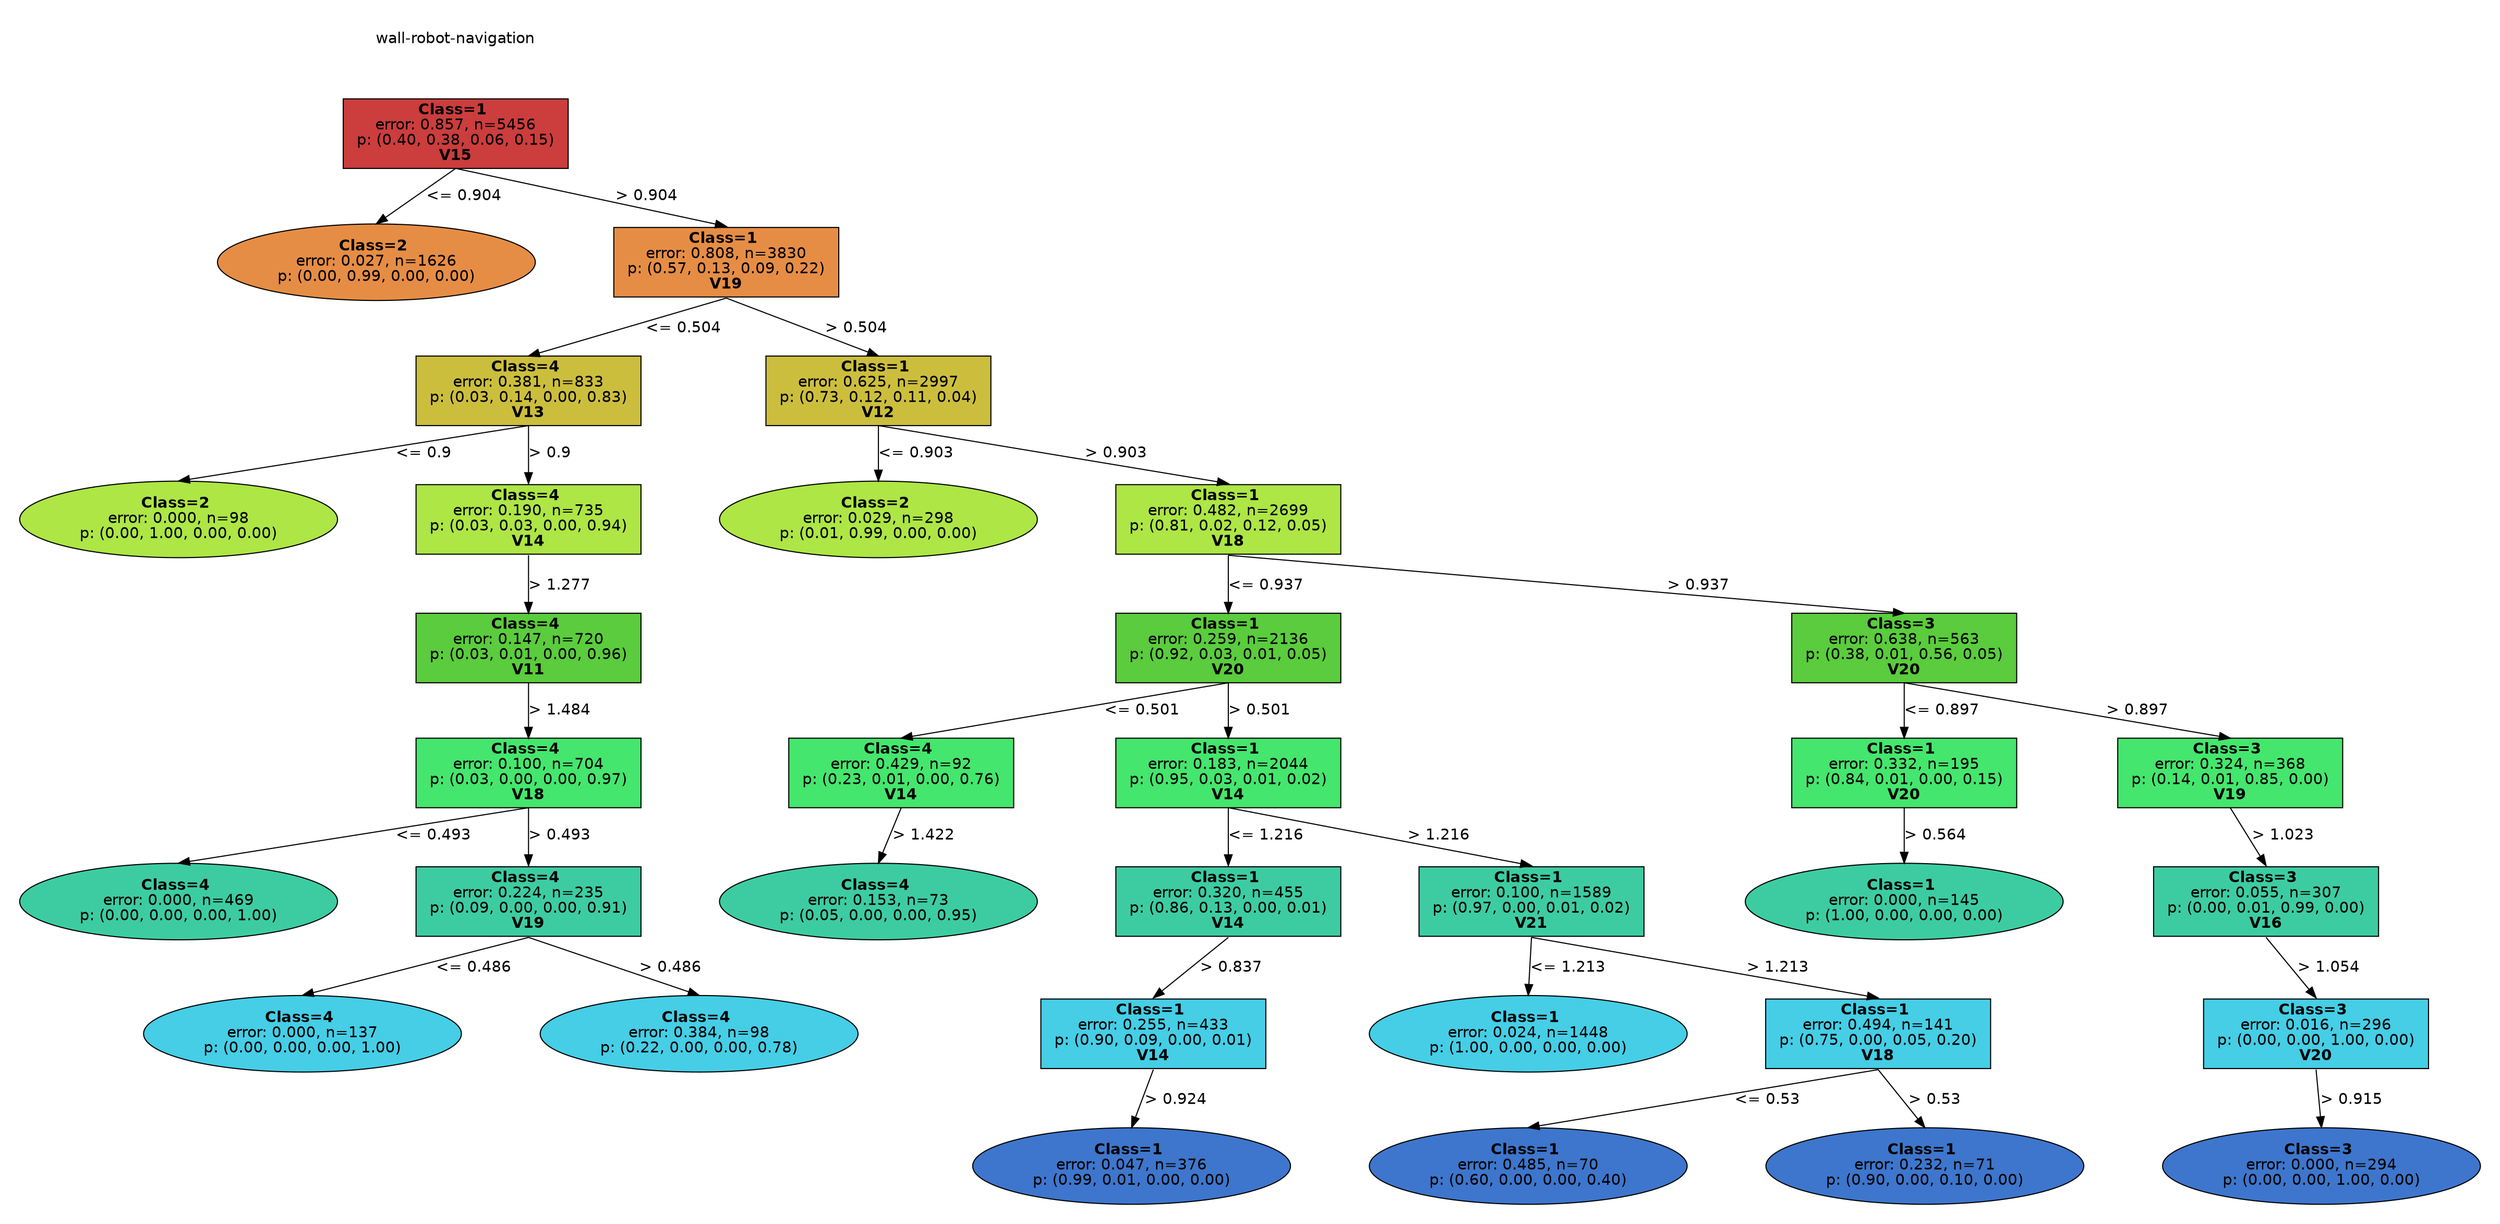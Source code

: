 digraph Tree {
splines=false;
graph [pad=".25", ranksep="0.5", nodesep="1"];
node [shape=rect, style="filled", color="black", fontname="helvetica",fillcolor="white"] ;
edge [fontname="helvetica"] ;
0 [label="wall-robot-navigation", shape=plaintext];
0:s -> 1:n [style=invis];   
1 [label=<<b> Class=1 </b> <br/> error: 0.857, n=5456 <br/> p: (0.40, 0.38, 0.06, 0.15) <br/><b>V15</b>>, fillcolor="0.000 0.7 0.800", shape="rect"];
2 [label=<<b> Class=2 </b> <br/> error: 0.027, n=1626 <br/> p: (0.00, 0.99, 0.00, 0.00) >, fillcolor="0.075 0.7 0.900", shape="oval"];
1:s -> 2:n [label="<= 0.904"] ;
3 [label=<<b> Class=1 </b> <br/> error: 0.808, n=3830 <br/> p: (0.57, 0.13, 0.09, 0.22) <br/><b>V19</b>>, fillcolor="0.075 0.7 0.900", shape="rect"];
1:s -> 3:n [label="> 0.904"] ;
4 [label=<<b> Class=4 </b> <br/> error: 0.381, n=833 <br/> p: (0.03, 0.14, 0.00, 0.83) <br/><b>V13</b>>, fillcolor="0.150 0.7 0.800", shape="rect"];
3:s -> 4:n [label="<= 0.504"] ;
5 [label=<<b> Class=2 </b> <br/> error: 0.000, n=98 <br/> p: (0.00, 1.00, 0.00, 0.00) >, fillcolor="0.225 0.7 0.900", shape="oval"];
4:s -> 5:n [label="<= 0.9"] ;
6 [label=<<b> Class=4 </b> <br/> error: 0.190, n=735 <br/> p: (0.03, 0.03, 0.00, 0.94) <br/><b>V14</b>>, fillcolor="0.225 0.7 0.900", shape="rect"];
4:s -> 6:n [label="> 0.9"] ;
7 [label=<<b> Class=4 </b> <br/> error: 0.147, n=720 <br/> p: (0.03, 0.01, 0.00, 0.96) <br/><b>V11</b>>, fillcolor="0.300 0.7 0.800", shape="rect"];
6:s -> 7:n [label="> 1.277"] ;
8 [label=<<b> Class=4 </b> <br/> error: 0.100, n=704 <br/> p: (0.03, 0.00, 0.00, 0.97) <br/><b>V18</b>>, fillcolor="0.375 0.7 0.900", shape="rect"];
7:s -> 8:n [label="> 1.484"] ;
9 [label=<<b> Class=4 </b> <br/> error: 0.000, n=469 <br/> p: (0.00, 0.00, 0.00, 1.00) >, fillcolor="0.450 0.7 0.800", shape="oval"];
8:s -> 9:n [label="<= 0.493"] ;
10 [label=<<b> Class=4 </b> <br/> error: 0.224, n=235 <br/> p: (0.09, 0.00, 0.00, 0.91) <br/><b>V19</b>>, fillcolor="0.450 0.7 0.800", shape="rect"];
8:s -> 10:n [label="> 0.493"] ;
11 [label=<<b> Class=4 </b> <br/> error: 0.000, n=137 <br/> p: (0.00, 0.00, 0.00, 1.00) >, fillcolor="0.525 0.7 0.900", shape="oval"];
10:s -> 11:n [label="<= 0.486"] ;
12 [label=<<b> Class=4 </b> <br/> error: 0.384, n=98 <br/> p: (0.22, 0.00, 0.00, 0.78) >, fillcolor="0.525 0.7 0.900", shape="oval"];
10:s -> 12:n [label="> 0.486"] ;
13 [label=<<b> Class=1 </b> <br/> error: 0.625, n=2997 <br/> p: (0.73, 0.12, 0.11, 0.04) <br/><b>V12</b>>, fillcolor="0.150 0.7 0.800", shape="rect"];
3:s -> 13:n [label="> 0.504"] ;
14 [label=<<b> Class=2 </b> <br/> error: 0.029, n=298 <br/> p: (0.01, 0.99, 0.00, 0.00) >, fillcolor="0.225 0.7 0.900", shape="oval"];
13:s -> 14:n [label="<= 0.903"] ;
15 [label=<<b> Class=1 </b> <br/> error: 0.482, n=2699 <br/> p: (0.81, 0.02, 0.12, 0.05) <br/><b>V18</b>>, fillcolor="0.225 0.7 0.900", shape="rect"];
13:s -> 15:n [label="> 0.903"] ;
16 [label=<<b> Class=1 </b> <br/> error: 0.259, n=2136 <br/> p: (0.92, 0.03, 0.01, 0.05) <br/><b>V20</b>>, fillcolor="0.300 0.7 0.800", shape="rect"];
15:s -> 16:n [label="<= 0.937"] ;
17 [label=<<b> Class=4 </b> <br/> error: 0.429, n=92 <br/> p: (0.23, 0.01, 0.00, 0.76) <br/><b>V14</b>>, fillcolor="0.375 0.7 0.900", shape="rect"];
16:s -> 17:n [label="<= 0.501"] ;
18 [label=<<b> Class=4 </b> <br/> error: 0.153, n=73 <br/> p: (0.05, 0.00, 0.00, 0.95) >, fillcolor="0.450 0.7 0.800", shape="oval"];
17:s -> 18:n [label="> 1.422"] ;
19 [label=<<b> Class=1 </b> <br/> error: 0.183, n=2044 <br/> p: (0.95, 0.03, 0.01, 0.02) <br/><b>V14</b>>, fillcolor="0.375 0.7 0.900", shape="rect"];
16:s -> 19:n [label="> 0.501"] ;
20 [label=<<b> Class=1 </b> <br/> error: 0.320, n=455 <br/> p: (0.86, 0.13, 0.00, 0.01) <br/><b>V14</b>>, fillcolor="0.450 0.7 0.800", shape="rect"];
19:s -> 20:n [label="<= 1.216"] ;
21 [label=<<b> Class=1 </b> <br/> error: 0.255, n=433 <br/> p: (0.90, 0.09, 0.00, 0.01) <br/><b>V14</b>>, fillcolor="0.525 0.7 0.900", shape="rect"];
20:s -> 21:n [label="> 0.837"] ;
22 [label=<<b> Class=1 </b> <br/> error: 0.047, n=376 <br/> p: (0.99, 0.01, 0.00, 0.00) >, fillcolor="0.600 0.7 0.800", shape="oval"];
21:s -> 22:n [label="> 0.924"] ;
23 [label=<<b> Class=1 </b> <br/> error: 0.100, n=1589 <br/> p: (0.97, 0.00, 0.01, 0.02) <br/><b>V21</b>>, fillcolor="0.450 0.7 0.800", shape="rect"];
19:s -> 23:n [label="> 1.216"] ;
24 [label=<<b> Class=1 </b> <br/> error: 0.024, n=1448 <br/> p: (1.00, 0.00, 0.00, 0.00) >, fillcolor="0.525 0.7 0.900", shape="oval"];
23:s -> 24:n [label="<= 1.213"] ;
25 [label=<<b> Class=1 </b> <br/> error: 0.494, n=141 <br/> p: (0.75, 0.00, 0.05, 0.20) <br/><b>V18</b>>, fillcolor="0.525 0.7 0.900", shape="rect"];
23:s -> 25:n [label="> 1.213"] ;
26 [label=<<b> Class=1 </b> <br/> error: 0.485, n=70 <br/> p: (0.60, 0.00, 0.00, 0.40) >, fillcolor="0.600 0.7 0.800", shape="oval"];
25:s -> 26:n [label="<= 0.53"] ;
27 [label=<<b> Class=1 </b> <br/> error: 0.232, n=71 <br/> p: (0.90, 0.00, 0.10, 0.00) >, fillcolor="0.600 0.7 0.800", shape="oval"];
25:s -> 27:n [label="> 0.53"] ;
28 [label=<<b> Class=3 </b> <br/> error: 0.638, n=563 <br/> p: (0.38, 0.01, 0.56, 0.05) <br/><b>V20</b>>, fillcolor="0.300 0.7 0.800", shape="rect"];
15:s -> 28:n [label="> 0.937"] ;
29 [label=<<b> Class=1 </b> <br/> error: 0.332, n=195 <br/> p: (0.84, 0.01, 0.00, 0.15) <br/><b>V20</b>>, fillcolor="0.375 0.7 0.900", shape="rect"];
28:s -> 29:n [label="<= 0.897"] ;
30 [label=<<b> Class=1 </b> <br/> error: 0.000, n=145 <br/> p: (1.00, 0.00, 0.00, 0.00) >, fillcolor="0.450 0.7 0.800", shape="oval"];
29:s -> 30:n [label="> 0.564"] ;
31 [label=<<b> Class=3 </b> <br/> error: 0.324, n=368 <br/> p: (0.14, 0.01, 0.85, 0.00) <br/><b>V19</b>>, fillcolor="0.375 0.7 0.900", shape="rect"];
28:s -> 31:n [label="> 0.897"] ;
32 [label=<<b> Class=3 </b> <br/> error: 0.055, n=307 <br/> p: (0.00, 0.01, 0.99, 0.00) <br/><b>V16</b>>, fillcolor="0.450 0.7 0.800", shape="rect"];
31:s -> 32:n [label="> 1.023"] ;
33 [label=<<b> Class=3 </b> <br/> error: 0.016, n=296 <br/> p: (0.00, 0.00, 1.00, 0.00) <br/><b>V20</b>>, fillcolor="0.525 0.7 0.900", shape="rect"];
32:s -> 33:n [label="> 1.054"] ;
34 [label=<<b> Class=3 </b> <br/> error: 0.000, n=294 <br/> p: (0.00, 0.00, 1.00, 0.00) >, fillcolor="0.600 0.7 0.800", shape="oval"];
33:s -> 34:n [label="> 0.915"] ;

}